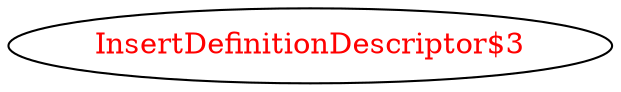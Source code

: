 digraph dependencyGraph {
 concentrate=true;
 ranksep="2.0";
 rankdir="LR"; 
 splines="ortho";
"InsertDefinitionDescriptor$3" [fontcolor="red"];
}